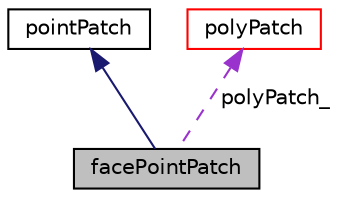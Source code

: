 digraph "facePointPatch"
{
  bgcolor="transparent";
  edge [fontname="Helvetica",fontsize="10",labelfontname="Helvetica",labelfontsize="10"];
  node [fontname="Helvetica",fontsize="10",shape=record];
  Node1 [label="facePointPatch",height=0.2,width=0.4,color="black", fillcolor="grey75", style="filled", fontcolor="black"];
  Node2 -> Node1 [dir="back",color="midnightblue",fontsize="10",style="solid",fontname="Helvetica"];
  Node2 [label="pointPatch",height=0.2,width=0.4,color="black",URL="$a01930.html",tooltip="Basic pointPatch represents a set of points from the mesh. "];
  Node3 -> Node1 [dir="back",color="darkorchid3",fontsize="10",style="dashed",label=" polyPatch_" ,fontname="Helvetica"];
  Node3 [label="polyPatch",height=0.2,width=0.4,color="red",URL="$a01973.html",tooltip="A patch is a list of labels that address the faces in the global face list. "];
}

